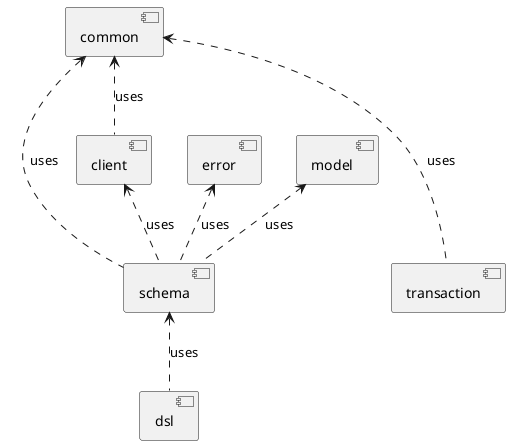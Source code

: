 @startuml

[common] <.. [client] : uses

[common] <.. [schema] : uses

[error] <.. [schema] : uses

[model] <.. [schema] : uses

[client] <.. [schema] : uses

[schema] <.. [dsl] : uses

[common] <... [transaction] : uses


@enduml